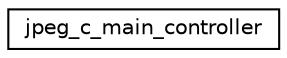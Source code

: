 digraph "Graphical Class Hierarchy"
{
  edge [fontname="Helvetica",fontsize="10",labelfontname="Helvetica",labelfontsize="10"];
  node [fontname="Helvetica",fontsize="10",shape=record];
  rankdir="LR";
  Node1 [label="jpeg_c_main_controller",height=0.2,width=0.4,color="black", fillcolor="white", style="filled",URL="$structjpeg__c__main__controller.html"];
}
